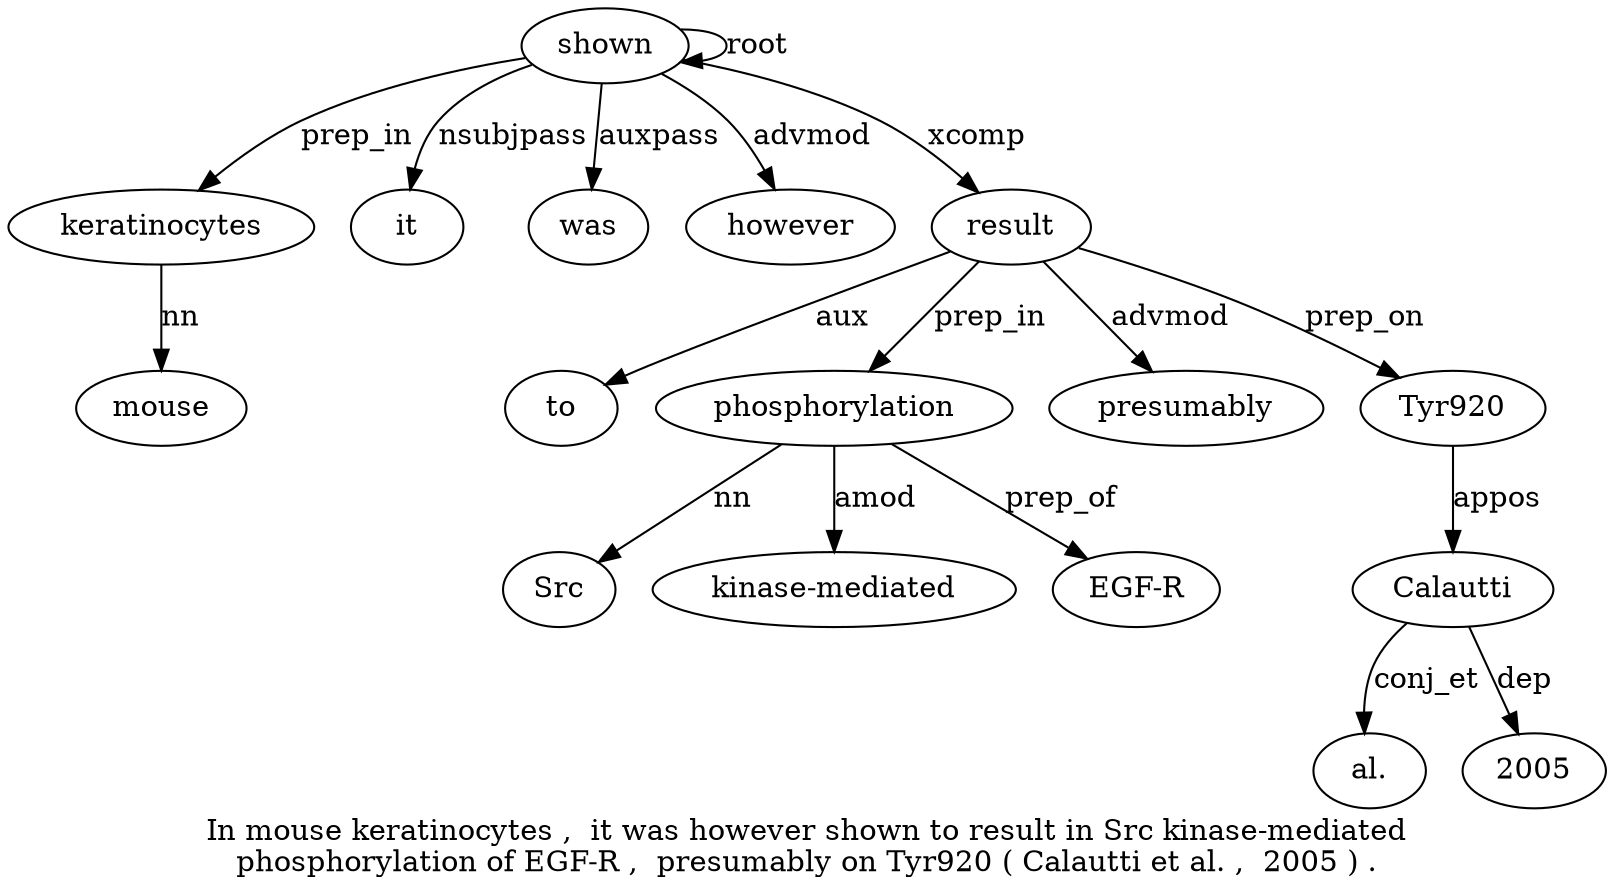 digraph "In mouse keratinocytes ,  it was however shown to result in Src kinase-mediated phosphorylation of EGF-R ,  presumably on Tyr920 ( Calautti et al. ,  2005 ) ." {
label="In mouse keratinocytes ,  it was however shown to result in Src kinase-mediated
phosphorylation of EGF-R ,  presumably on Tyr920 ( Calautti et al. ,  2005 ) .";
keratinocytes3 [style=filled, fillcolor=white, label=keratinocytes];
mouse2 [style=filled, fillcolor=white, label=mouse];
keratinocytes3 -> mouse2  [label=nn];
shown8 [style=filled, fillcolor=white, label=shown];
shown8 -> keratinocytes3  [label=prep_in];
it5 [style=filled, fillcolor=white, label=it];
shown8 -> it5  [label=nsubjpass];
was6 [style=filled, fillcolor=white, label=was];
shown8 -> was6  [label=auxpass];
however7 [style=filled, fillcolor=white, label=however];
shown8 -> however7  [label=advmod];
shown8 -> shown8  [label=root];
result10 [style=filled, fillcolor=white, label=result];
to9 [style=filled, fillcolor=white, label=to];
result10 -> to9  [label=aux];
shown8 -> result10  [label=xcomp];
phosphorylation14 [style=filled, fillcolor=white, label=phosphorylation];
Src12 [style=filled, fillcolor=white, label=Src];
phosphorylation14 -> Src12  [label=nn];
"kinase-mediated13" [style=filled, fillcolor=white, label="kinase-mediated"];
phosphorylation14 -> "kinase-mediated13"  [label=amod];
result10 -> phosphorylation14  [label=prep_in];
"EGF-R16" [style=filled, fillcolor=white, label="EGF-R"];
phosphorylation14 -> "EGF-R16"  [label=prep_of];
presumably18 [style=filled, fillcolor=white, label=presumably];
result10 -> presumably18  [label=advmod];
Tyr920 [style=filled, fillcolor=white, label=Tyr920];
result10 -> Tyr920  [label=prep_on];
Calautti22 [style=filled, fillcolor=white, label=Calautti];
Tyr920 -> Calautti22  [label=appos];
"al.24" [style=filled, fillcolor=white, label="al."];
Calautti22 -> "al.24"  [label=conj_et];
200526 [style=filled, fillcolor=white, label=2005];
Calautti22 -> 200526  [label=dep];
}
